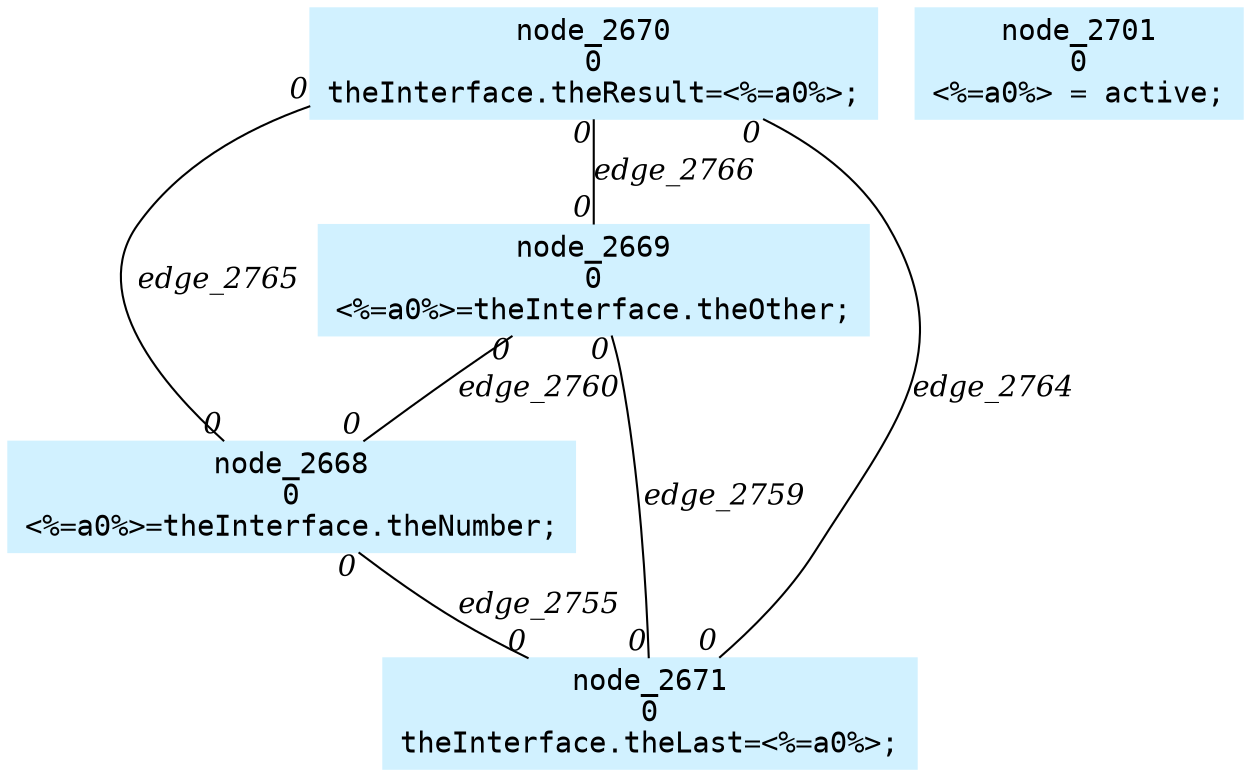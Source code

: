 digraph g{node_2668 [shape=box, style=filled, color="#d1f1ff", fontname="Courier", label="node_2668
0
<%=a0%>=theInterface.theNumber;
" ]
node_2669 [shape=box, style=filled, color="#d1f1ff", fontname="Courier", label="node_2669
0
<%=a0%>=theInterface.theOther;
" ]
node_2670 [shape=box, style=filled, color="#d1f1ff", fontname="Courier", label="node_2670
0
theInterface.theResult=<%=a0%>;
" ]
node_2671 [shape=box, style=filled, color="#d1f1ff", fontname="Courier", label="node_2671
0
theInterface.theLast=<%=a0%>;
" ]
node_2701 [shape=box, style=filled, color="#d1f1ff", fontname="Courier", label="node_2701
0
<%=a0%> = active;
" ]
node_2668 -> node_2671 [dir=none, arrowHead=none, fontname="Times-Italic", label="edge_2755",  headlabel="0", taillabel="0" ]
node_2669 -> node_2671 [dir=none, arrowHead=none, fontname="Times-Italic", label="edge_2759",  headlabel="0", taillabel="0" ]
node_2669 -> node_2668 [dir=none, arrowHead=none, fontname="Times-Italic", label="edge_2760",  headlabel="0", taillabel="0" ]
node_2670 -> node_2671 [dir=none, arrowHead=none, fontname="Times-Italic", label="edge_2764",  headlabel="0", taillabel="0" ]
node_2670 -> node_2668 [dir=none, arrowHead=none, fontname="Times-Italic", label="edge_2765",  headlabel="0", taillabel="0" ]
node_2670 -> node_2669 [dir=none, arrowHead=none, fontname="Times-Italic", label="edge_2766",  headlabel="0", taillabel="0" ]
}